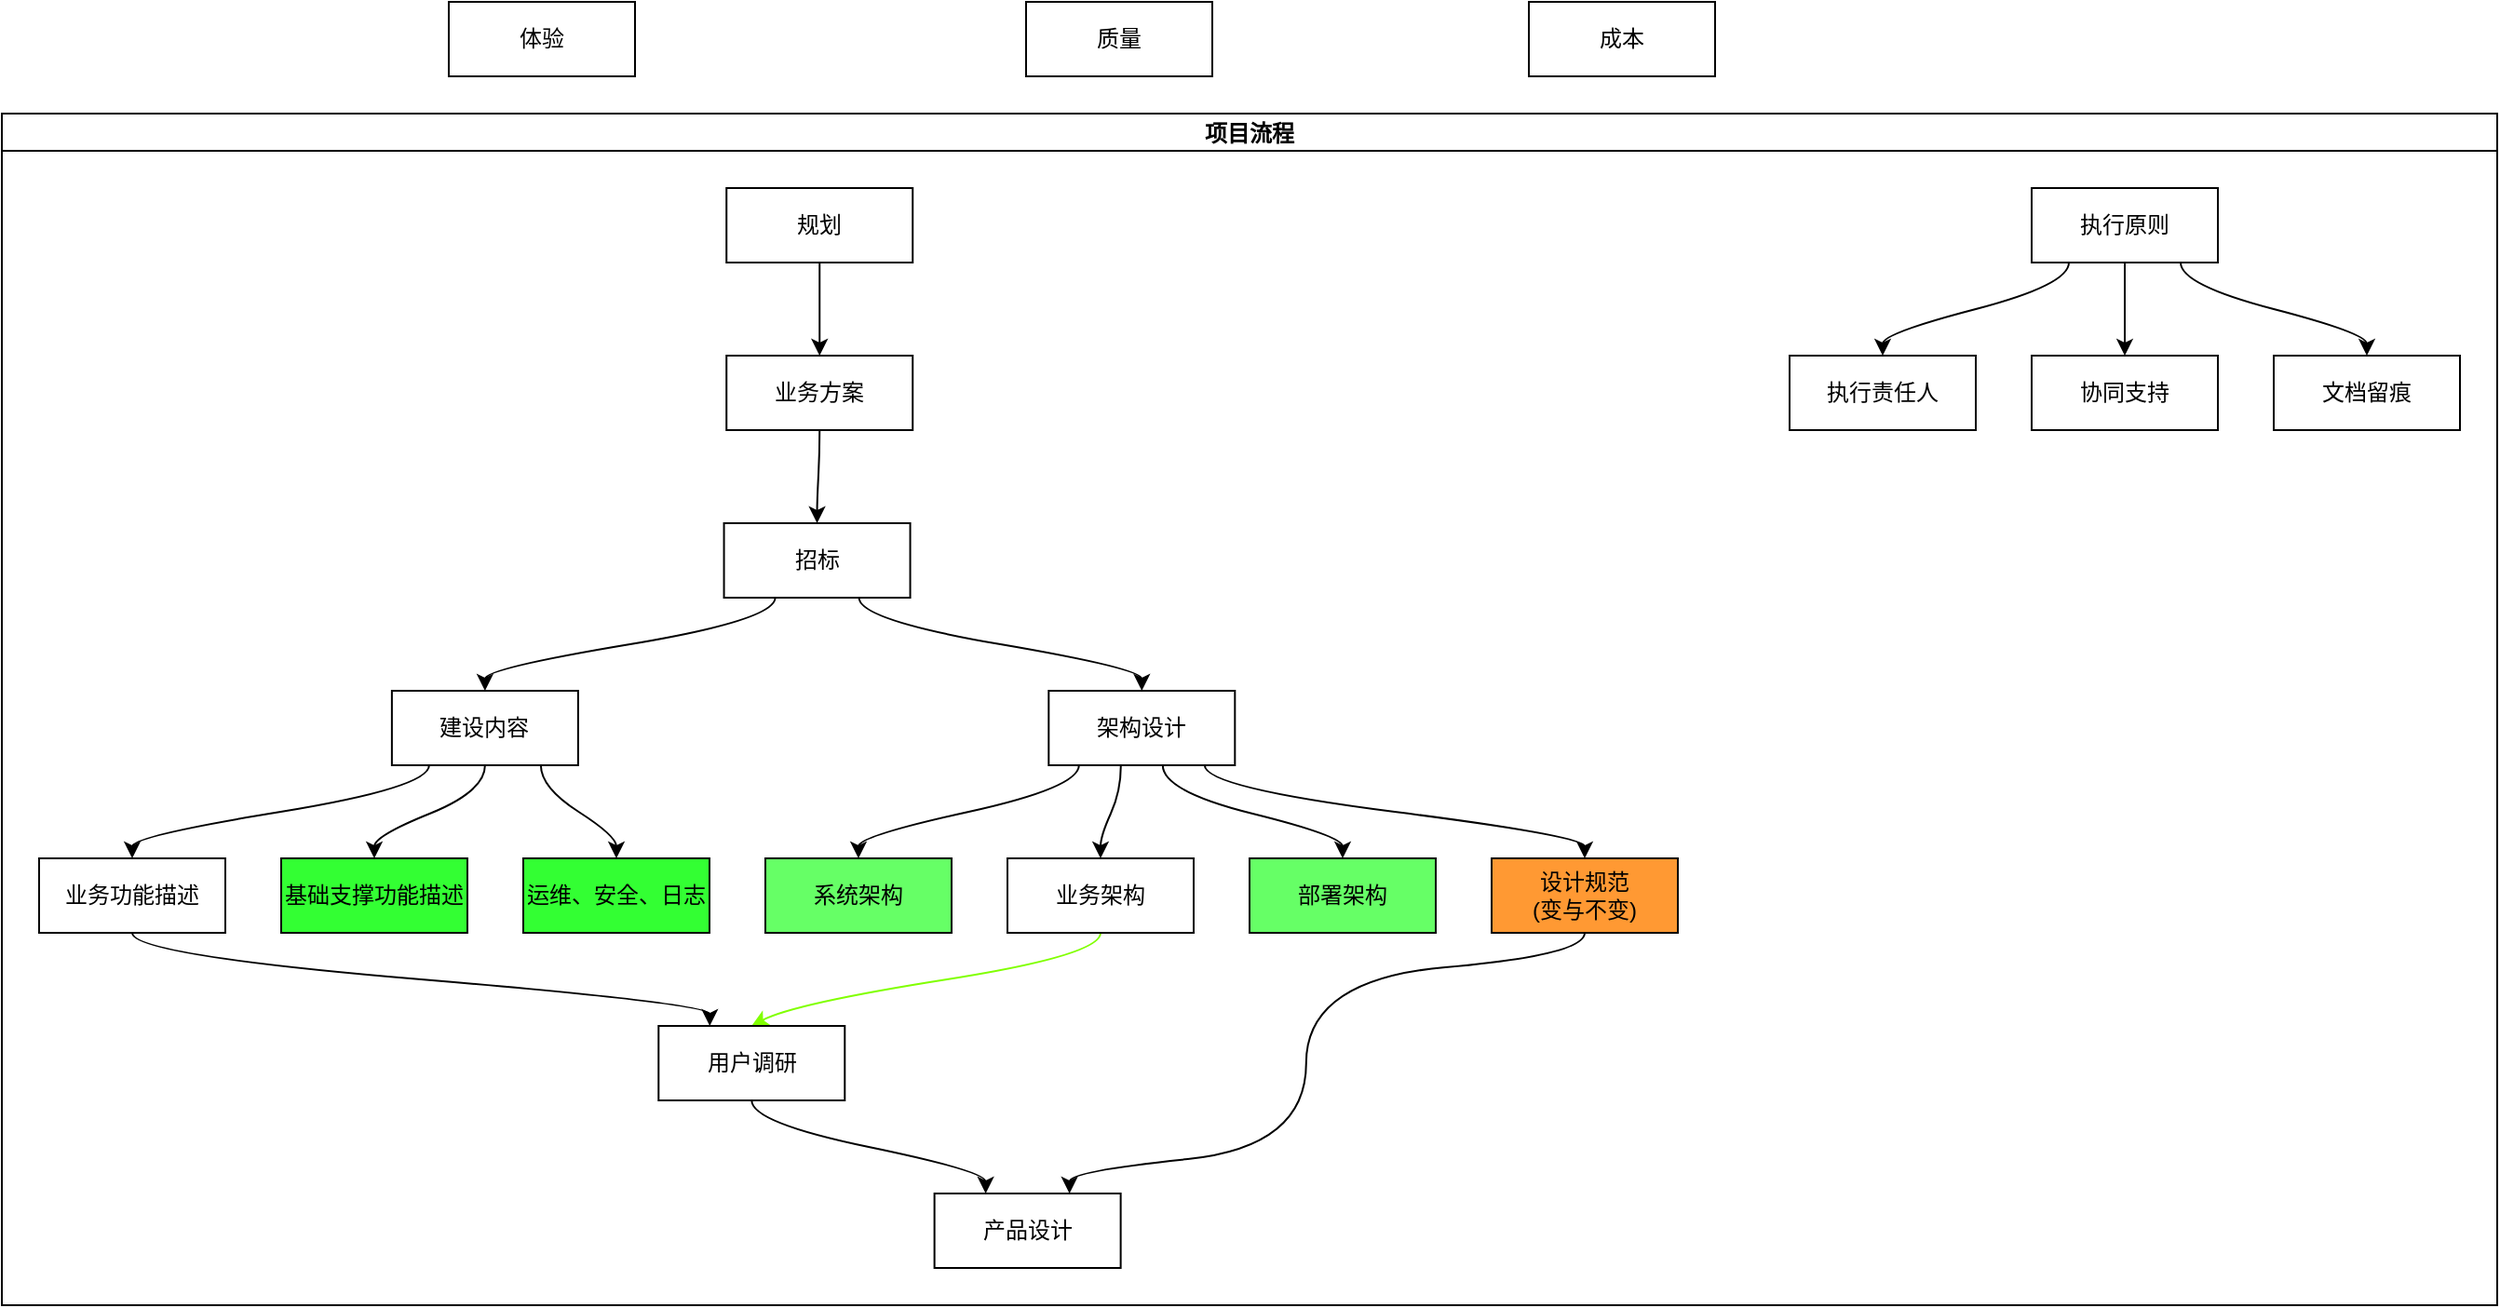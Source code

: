 <mxfile version="20.7.4" type="github">
  <diagram id="ASxVColjz8fbyWe-uOfy" name="第 1 页">
    <mxGraphModel dx="2501" dy="771" grid="1" gridSize="10" guides="1" tooltips="1" connect="1" arrows="1" fold="1" page="1" pageScale="1" pageWidth="827" pageHeight="1169" math="0" shadow="0">
      <root>
        <mxCell id="0" />
        <mxCell id="1" parent="0" />
        <mxCell id="nSS7TuzkqzkizibZuHh8-1" value="项目流程" style="swimlane;startSize=20;horizontal=1;childLayout=flowLayout;flowOrientation=north;resizable=0;interRankCellSpacing=50;containerType=tree;" vertex="1" parent="1">
          <mxGeometry x="-30" y="240" width="1340" height="640" as="geometry" />
        </mxCell>
        <mxCell id="nSS7TuzkqzkizibZuHh8-2" value="规划" style="whiteSpace=wrap;html=1;" vertex="1" parent="nSS7TuzkqzkizibZuHh8-1">
          <mxGeometry x="389.119" y="40" width="100" height="40" as="geometry" />
        </mxCell>
        <mxCell id="nSS7TuzkqzkizibZuHh8-3" value="业务方案" style="whiteSpace=wrap;html=1;" vertex="1" parent="nSS7TuzkqzkizibZuHh8-1">
          <mxGeometry x="389.119" y="130" width="100" height="40" as="geometry" />
        </mxCell>
        <mxCell id="nSS7TuzkqzkizibZuHh8-4" value="" style="html=1;curved=1;rounded=0;noEdgeStyle=1;orthogonal=1;" edge="1" parent="nSS7TuzkqzkizibZuHh8-1" source="nSS7TuzkqzkizibZuHh8-2" target="nSS7TuzkqzkizibZuHh8-3">
          <mxGeometry relative="1" as="geometry">
            <Array as="points">
              <mxPoint x="439.119" y="92" />
              <mxPoint x="439.119" y="118" />
            </Array>
          </mxGeometry>
        </mxCell>
        <mxCell id="nSS7TuzkqzkizibZuHh8-12" value="" style="html=1;curved=1;rounded=0;noEdgeStyle=1;orthogonal=1;" edge="1" target="nSS7TuzkqzkizibZuHh8-13" source="nSS7TuzkqzkizibZuHh8-3" parent="nSS7TuzkqzkizibZuHh8-1">
          <mxGeometry relative="1" as="geometry">
            <mxPoint x="1470" y="2540" as="sourcePoint" />
            <Array as="points">
              <mxPoint x="439.119" y="182" />
              <mxPoint x="437.778" y="208" />
            </Array>
          </mxGeometry>
        </mxCell>
        <mxCell id="nSS7TuzkqzkizibZuHh8-13" value="招标" style="whiteSpace=wrap;html=1;" vertex="1" parent="nSS7TuzkqzkizibZuHh8-1">
          <mxGeometry x="387.778" y="220" width="100" height="40" as="geometry" />
        </mxCell>
        <mxCell id="nSS7TuzkqzkizibZuHh8-14" value="" style="html=1;curved=1;rounded=0;noEdgeStyle=1;orthogonal=1;" edge="1" target="nSS7TuzkqzkizibZuHh8-15" source="nSS7TuzkqzkizibZuHh8-13" parent="nSS7TuzkqzkizibZuHh8-1">
          <mxGeometry relative="1" as="geometry">
            <mxPoint x="1430" y="2550" as="sourcePoint" />
            <Array as="points">
              <mxPoint x="415.278" y="272" />
              <mxPoint x="259.445" y="298" />
            </Array>
          </mxGeometry>
        </mxCell>
        <mxCell id="nSS7TuzkqzkizibZuHh8-15" value="建设内容" style="whiteSpace=wrap;html=1;" vertex="1" parent="nSS7TuzkqzkizibZuHh8-1">
          <mxGeometry x="209.445" y="310" width="100" height="40" as="geometry" />
        </mxCell>
        <mxCell id="nSS7TuzkqzkizibZuHh8-16" value="" style="html=1;curved=1;rounded=0;noEdgeStyle=1;orthogonal=1;" edge="1" target="nSS7TuzkqzkizibZuHh8-17" source="nSS7TuzkqzkizibZuHh8-13" parent="nSS7TuzkqzkizibZuHh8-1">
          <mxGeometry relative="1" as="geometry">
            <mxPoint x="1370" y="2430" as="sourcePoint" />
            <Array as="points">
              <mxPoint x="460.278" y="272" />
              <mxPoint x="612.154" y="298" />
            </Array>
          </mxGeometry>
        </mxCell>
        <mxCell id="nSS7TuzkqzkizibZuHh8-17" value="架构设计" style="whiteSpace=wrap;html=1;" vertex="1" parent="nSS7TuzkqzkizibZuHh8-1">
          <mxGeometry x="562.154" y="310" width="100" height="40" as="geometry" />
        </mxCell>
        <mxCell id="nSS7TuzkqzkizibZuHh8-18" value="" style="html=1;curved=1;rounded=0;noEdgeStyle=1;orthogonal=1;" edge="1" target="nSS7TuzkqzkizibZuHh8-19" source="nSS7TuzkqzkizibZuHh8-15" parent="nSS7TuzkqzkizibZuHh8-1">
          <mxGeometry relative="1" as="geometry">
            <mxPoint x="1352.5" y="2400" as="sourcePoint" />
            <Array as="points">
              <mxPoint x="229.445" y="362" />
              <mxPoint x="70" y="388" />
            </Array>
          </mxGeometry>
        </mxCell>
        <mxCell id="nSS7TuzkqzkizibZuHh8-19" value="业务功能描述" style="whiteSpace=wrap;html=1;" vertex="1" parent="nSS7TuzkqzkizibZuHh8-1">
          <mxGeometry x="20" y="400" width="100" height="40" as="geometry" />
        </mxCell>
        <mxCell id="nSS7TuzkqzkizibZuHh8-20" value="" style="html=1;curved=1;rounded=0;noEdgeStyle=1;orthogonal=1;" edge="1" target="nSS7TuzkqzkizibZuHh8-21" source="nSS7TuzkqzkizibZuHh8-15" parent="nSS7TuzkqzkizibZuHh8-1">
          <mxGeometry relative="1" as="geometry">
            <mxPoint x="1312.5" y="2320" as="sourcePoint" />
            <Array as="points">
              <mxPoint x="259.445" y="364" />
              <mxPoint x="200" y="388" />
            </Array>
          </mxGeometry>
        </mxCell>
        <mxCell id="nSS7TuzkqzkizibZuHh8-21" value="基础支撑功能描述" style="whiteSpace=wrap;html=1;fillColor=#33FF33;" vertex="1" parent="nSS7TuzkqzkizibZuHh8-1">
          <mxGeometry x="150" y="400" width="100" height="40" as="geometry" />
        </mxCell>
        <mxCell id="nSS7TuzkqzkizibZuHh8-22" value="" style="html=1;curved=1;rounded=0;noEdgeStyle=1;orthogonal=1;" edge="1" target="nSS7TuzkqzkizibZuHh8-23" source="nSS7TuzkqzkizibZuHh8-17" parent="nSS7TuzkqzkizibZuHh8-1">
          <mxGeometry relative="1" as="geometry">
            <mxPoint x="1337.5" y="2280" as="sourcePoint" />
            <Array as="points">
              <mxPoint x="578.404" y="362" />
              <mxPoint x="460" y="388" />
            </Array>
          </mxGeometry>
        </mxCell>
        <mxCell id="nSS7TuzkqzkizibZuHh8-23" value="系统架构" style="whiteSpace=wrap;html=1;fillColor=#66FF66;" vertex="1" parent="nSS7TuzkqzkizibZuHh8-1">
          <mxGeometry x="410" y="400" width="100" height="40" as="geometry" />
        </mxCell>
        <mxCell id="nSS7TuzkqzkizibZuHh8-24" value="" style="html=1;curved=1;rounded=0;noEdgeStyle=1;orthogonal=1;" edge="1" target="nSS7TuzkqzkizibZuHh8-25" source="nSS7TuzkqzkizibZuHh8-15" parent="nSS7TuzkqzkizibZuHh8-1">
          <mxGeometry relative="1" as="geometry">
            <mxPoint x="1317.5" y="2200" as="sourcePoint" />
            <Array as="points">
              <mxPoint x="289.445" y="362" />
              <mxPoint x="330" y="388" />
            </Array>
          </mxGeometry>
        </mxCell>
        <mxCell id="nSS7TuzkqzkizibZuHh8-25" value="运维、安全、日志" style="whiteSpace=wrap;html=1;fillColor=#33FF33;" vertex="1" parent="nSS7TuzkqzkizibZuHh8-1">
          <mxGeometry x="280" y="400" width="100" height="40" as="geometry" />
        </mxCell>
        <mxCell id="nSS7TuzkqzkizibZuHh8-26" value="" style="html=1;curved=1;rounded=0;noEdgeStyle=1;orthogonal=1;" edge="1" target="nSS7TuzkqzkizibZuHh8-27" source="nSS7TuzkqzkizibZuHh8-17" parent="nSS7TuzkqzkizibZuHh8-1">
          <mxGeometry relative="1" as="geometry">
            <mxPoint x="1424.202" y="2120" as="sourcePoint" />
            <Array as="points">
              <mxPoint x="600.904" y="364" />
              <mxPoint x="590" y="388" />
            </Array>
          </mxGeometry>
        </mxCell>
        <mxCell id="nSS7TuzkqzkizibZuHh8-51" style="edgeStyle=orthogonalEdgeStyle;curved=1;rounded=0;orthogonalLoop=1;jettySize=auto;html=1;exitX=0.5;exitY=1;exitDx=0;exitDy=0;entryX=0.5;entryY=0;entryDx=0;entryDy=0;noEdgeStyle=1;orthogonal=1;strokeColor=#80FF00;" edge="1" parent="nSS7TuzkqzkizibZuHh8-1" source="nSS7TuzkqzkizibZuHh8-27" target="nSS7TuzkqzkizibZuHh8-37">
          <mxGeometry relative="1" as="geometry">
            <Array as="points">
              <mxPoint x="590" y="452" />
              <mxPoint x="425.149" y="478" />
            </Array>
          </mxGeometry>
        </mxCell>
        <mxCell id="nSS7TuzkqzkizibZuHh8-27" value="业务架构" style="whiteSpace=wrap;html=1;" vertex="1" parent="nSS7TuzkqzkizibZuHh8-1">
          <mxGeometry x="540" y="400" width="100" height="40" as="geometry" />
        </mxCell>
        <mxCell id="nSS7TuzkqzkizibZuHh8-28" value="" style="html=1;curved=1;rounded=0;noEdgeStyle=1;orthogonal=1;" edge="1" target="nSS7TuzkqzkizibZuHh8-29" source="nSS7TuzkqzkizibZuHh8-17" parent="nSS7TuzkqzkizibZuHh8-1">
          <mxGeometry relative="1" as="geometry">
            <mxPoint x="1452.056" y="2080" as="sourcePoint" />
            <Array as="points">
              <mxPoint x="623.404" y="364" />
              <mxPoint x="720" y="388" />
            </Array>
          </mxGeometry>
        </mxCell>
        <mxCell id="nSS7TuzkqzkizibZuHh8-29" value="部署架构" style="whiteSpace=wrap;html=1;fillColor=#66FF66;" vertex="1" parent="nSS7TuzkqzkizibZuHh8-1">
          <mxGeometry x="670" y="400" width="100" height="40" as="geometry" />
        </mxCell>
        <mxCell id="nSS7TuzkqzkizibZuHh8-30" value="" style="html=1;curved=1;rounded=0;noEdgeStyle=1;orthogonal=1;" edge="1" target="nSS7TuzkqzkizibZuHh8-31" source="nSS7TuzkqzkizibZuHh8-17" parent="nSS7TuzkqzkizibZuHh8-1">
          <mxGeometry relative="1" as="geometry">
            <mxPoint x="1357.5" y="1800" as="sourcePoint" />
            <Array as="points">
              <mxPoint x="645.904" y="362" />
              <mxPoint x="850" y="388" />
            </Array>
          </mxGeometry>
        </mxCell>
        <mxCell id="nSS7TuzkqzkizibZuHh8-50" style="edgeStyle=orthogonalEdgeStyle;curved=1;rounded=0;orthogonalLoop=1;jettySize=auto;html=1;exitX=0.5;exitY=1;exitDx=0;exitDy=0;noEdgeStyle=1;orthogonal=1;" edge="1" parent="nSS7TuzkqzkizibZuHh8-1" source="nSS7TuzkqzkizibZuHh8-31" target="nSS7TuzkqzkizibZuHh8-41">
          <mxGeometry relative="1" as="geometry">
            <Array as="points">
              <mxPoint x="850" y="452" />
              <mxPoint x="700.406" y="465" />
              <mxPoint x="700.406" y="555" />
              <mxPoint x="573.312" y="568" />
            </Array>
          </mxGeometry>
        </mxCell>
        <mxCell id="nSS7TuzkqzkizibZuHh8-31" value="设计规范&lt;br&gt;(变与不变)" style="whiteSpace=wrap;html=1;fillColor=#FF9933;" vertex="1" parent="nSS7TuzkqzkizibZuHh8-1">
          <mxGeometry x="800" y="400" width="100" height="40" as="geometry" />
        </mxCell>
        <mxCell id="nSS7TuzkqzkizibZuHh8-36" value="" style="html=1;curved=1;rounded=0;noEdgeStyle=1;orthogonal=1;" edge="1" target="nSS7TuzkqzkizibZuHh8-37" source="nSS7TuzkqzkizibZuHh8-19" parent="nSS7TuzkqzkizibZuHh8-1">
          <mxGeometry relative="1" as="geometry">
            <mxPoint x="1069.445" y="1690" as="sourcePoint" />
            <Array as="points">
              <mxPoint x="70" y="452" />
              <mxPoint x="380.149" y="478" />
            </Array>
          </mxGeometry>
        </mxCell>
        <mxCell id="nSS7TuzkqzkizibZuHh8-37" value="用户调研" style="whiteSpace=wrap;html=1;" vertex="1" parent="nSS7TuzkqzkizibZuHh8-1">
          <mxGeometry x="352.649" y="490" width="100" height="40" as="geometry" />
        </mxCell>
        <mxCell id="nSS7TuzkqzkizibZuHh8-40" value="" style="html=1;curved=1;rounded=0;noEdgeStyle=1;orthogonal=1;" edge="1" target="nSS7TuzkqzkizibZuHh8-41" source="nSS7TuzkqzkizibZuHh8-37" parent="nSS7TuzkqzkizibZuHh8-1">
          <mxGeometry relative="1" as="geometry">
            <mxPoint x="830" y="1620" as="sourcePoint" />
            <Array as="points">
              <mxPoint x="402.649" y="542" />
              <mxPoint x="528.312" y="568" />
            </Array>
          </mxGeometry>
        </mxCell>
        <mxCell id="nSS7TuzkqzkizibZuHh8-41" value="产品设计" style="whiteSpace=wrap;html=1;" vertex="1" parent="nSS7TuzkqzkizibZuHh8-1">
          <mxGeometry x="500.812" y="580" width="100" height="40" as="geometry" />
        </mxCell>
        <mxCell id="nSS7TuzkqzkizibZuHh8-46" value="执行原则" style="whiteSpace=wrap;html=1;" vertex="1" parent="nSS7TuzkqzkizibZuHh8-1">
          <mxGeometry x="1090" y="40" width="100" height="40" as="geometry" />
        </mxCell>
        <mxCell id="nSS7TuzkqzkizibZuHh8-52" value="" style="edgeStyle=orthogonalEdgeStyle;curved=1;rounded=0;orthogonalLoop=1;jettySize=auto;html=1;noEdgeStyle=1;orthogonal=1;" edge="1" source="nSS7TuzkqzkizibZuHh8-46" target="nSS7TuzkqzkizibZuHh8-53" parent="nSS7TuzkqzkizibZuHh8-1">
          <mxGeometry relative="1" as="geometry">
            <Array as="points">
              <mxPoint x="1110" y="92" />
              <mxPoint x="1010" y="118" />
            </Array>
          </mxGeometry>
        </mxCell>
        <mxCell id="nSS7TuzkqzkizibZuHh8-53" value="执行责任人" style="whiteSpace=wrap;html=1;" vertex="1" parent="nSS7TuzkqzkizibZuHh8-1">
          <mxGeometry x="960" y="130" width="100" height="40" as="geometry" />
        </mxCell>
        <mxCell id="nSS7TuzkqzkizibZuHh8-54" value="" style="edgeStyle=orthogonalEdgeStyle;curved=1;rounded=0;orthogonalLoop=1;jettySize=auto;html=1;noEdgeStyle=1;orthogonal=1;" edge="1" source="nSS7TuzkqzkizibZuHh8-46" target="nSS7TuzkqzkizibZuHh8-55" parent="nSS7TuzkqzkizibZuHh8-1">
          <mxGeometry relative="1" as="geometry">
            <Array as="points">
              <mxPoint x="1140" y="94" />
              <mxPoint x="1140" y="118" />
            </Array>
          </mxGeometry>
        </mxCell>
        <mxCell id="nSS7TuzkqzkizibZuHh8-55" value="协同支持" style="whiteSpace=wrap;html=1;" vertex="1" parent="nSS7TuzkqzkizibZuHh8-1">
          <mxGeometry x="1090" y="130" width="100" height="40" as="geometry" />
        </mxCell>
        <mxCell id="nSS7TuzkqzkizibZuHh8-60" value="" style="edgeStyle=orthogonalEdgeStyle;curved=1;rounded=0;orthogonalLoop=1;jettySize=auto;html=1;noEdgeStyle=1;orthogonal=1;" edge="1" source="nSS7TuzkqzkizibZuHh8-46" target="nSS7TuzkqzkizibZuHh8-61" parent="nSS7TuzkqzkizibZuHh8-1">
          <mxGeometry relative="1" as="geometry">
            <Array as="points">
              <mxPoint x="1170" y="92" />
              <mxPoint x="1270" y="118" />
            </Array>
          </mxGeometry>
        </mxCell>
        <mxCell id="nSS7TuzkqzkizibZuHh8-61" value="文档留痕" style="whiteSpace=wrap;html=1;" vertex="1" parent="nSS7TuzkqzkizibZuHh8-1">
          <mxGeometry x="1220" y="130" width="100" height="40" as="geometry" />
        </mxCell>
        <mxCell id="nSS7TuzkqzkizibZuHh8-57" value="体验" style="whiteSpace=wrap;html=1;" vertex="1" parent="1">
          <mxGeometry x="210" y="180" width="100" height="40" as="geometry" />
        </mxCell>
        <mxCell id="nSS7TuzkqzkizibZuHh8-58" value="质量" style="whiteSpace=wrap;html=1;" vertex="1" parent="1">
          <mxGeometry x="520" y="180" width="100" height="40" as="geometry" />
        </mxCell>
        <mxCell id="nSS7TuzkqzkizibZuHh8-59" value="成本" style="whiteSpace=wrap;html=1;" vertex="1" parent="1">
          <mxGeometry x="790" y="180" width="100" height="40" as="geometry" />
        </mxCell>
      </root>
    </mxGraphModel>
  </diagram>
</mxfile>
